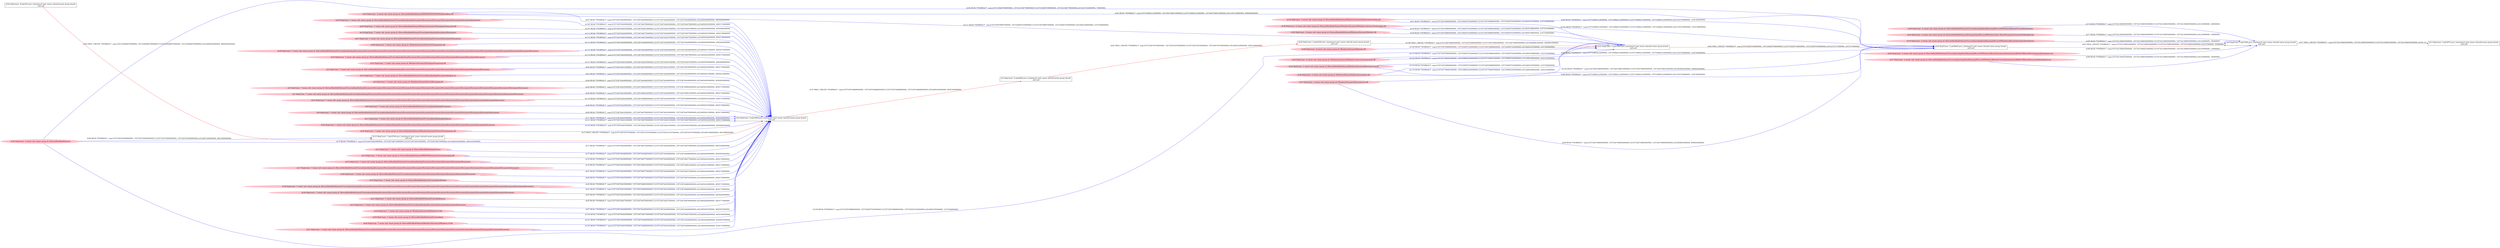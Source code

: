 digraph  {
rankdir=LR
"0"[color=black,label="id:0 HopCount: 0 pid:1940 proc_starttime:0 cmd: owner uid:null owner group id:null,\n null null", shape=box,style=solid];
"1"[color=black,label="id:1 HopCount: 1 pid:5972 proc_starttime:0 cmd: owner uid:null owner group id:null,\n null null", shape=box,style=solid];
"0" -> "1" [id=57,__obj="PROC_CREATE"color=red,label="id:57 PROC_CREATE **NORMAL**  seqs:[1557241394853000000, 1557241394853000000] T:[1557241394853000000, 1557241394853000000] relT:[0, 0]",style=solid];
"56"[color=pink,label="id:56 HopCount: -4 owner uid: owner group id: /Device/HarddiskVolume2/Windows/System32/biwinrt.dll ", shape=oval,style=filled];
"21"[color=black,label="id:21 HopCount: -3 pid:5500 proc_starttime:0 cmd: owner uid:null owner group id:null,\n null null", shape=box,style=solid];
"56" -> "21" [id=58,__obj="READ"color=blue,label="id:58 READ **NORMAL**  seqs:[1557236749665000000, 1557239287523000000] T:[1557236749665000000, 1557239287523000000] relT:[4645188000000, 2107330000000]",style=solid];
"38"[color=pink,label="id:38 HopCount: -3 owner uid: owner group id: /Device/HarddiskVolume2/Windows/System32/Windows.Devices.Enumeration.dll ", shape=oval,style=filled];
"38" -> "21" [id=59,__obj="READ"color=blue,label="id:59 READ **NORMAL**  seqs:[1557236749665000000, 1557239287522000000] T:[1557236749665000000, 1557239287522000000] relT:[4645188000000, 2107331000000]",style=solid];
"2"[color=pink,label="id:2 HopCount: -7 owner uid: owner group id: /Device/HarddiskVolume2/Users/admin/backup/Documents/Documents/Documents/Documents/Documents/Documents/Documents/Documents/Documents ", shape=oval,style=filled];
"4"[color=black,label="id:4 HopCount: -6 pid:5096 proc_starttime:0 cmd: owner uid:null owner group id:null,\n null null", shape=box,style=solid];
"2" -> "4" [id=60,__obj="READ"color=blue,label="id:60 READ **NORMAL**  seqs:[1557236744431000000, 1557236744678000000] T:[1557236744431000000, 1557236744678000000] relT:[4650422000000, 4650175000000]",style=solid];
"34"[color=pink,label="id:34 HopCount: -3 owner uid: owner group id: /Device/HarddiskVolume2/Windows/System32/deviceassociation.dll ", shape=oval,style=filled];
"34" -> "21" [id=61,__obj="READ"color=blue,label="id:61 READ **NORMAL**  seqs:[1557236749666000000, 1557239287524000000] T:[1557236749666000000, 1557239287524000000] relT:[4645187000000, 2107329000000]",style=solid];
"3"[color=black,label="id:3 HopCount: -5 pid:6404 proc_starttime:0 cmd: owner uid:null owner group id:null,\n null null", shape=box,style=solid];
"44"[color=black,label="id:44 HopCount: -4 pid:8164 proc_starttime:0 cmd: owner uid:null owner group id:null,\n null null", shape=box,style=solid];
"3" -> "44" [id=62,__obj="PROC_CREATE"color=red,label="id:62 PROC_CREATE **NORMAL**  seqs:[1557236744705000000, 1557236744705000000] T:[1557236744705000000, 1557236744705000000] relT:[4650148000000, 4650148000000]",style=solid];
"53"[color=pink,label="id:53 HopCount: -7 owner uid: owner group id: /Device/HarddiskVolume2/Users/admin/backup/Documents/desktop.ini ", shape=oval,style=filled];
"53" -> "4" [id=63,__obj="READ"color=blue,label="id:63 READ **NORMAL**  seqs:[1557236744426000000, 1557236744426000000] T:[1557236744426000000, 1557236744426000000] relT:[4650427000000, 4650427000000]",style=solid];
"5"[color=pink,label="id:5 HopCount: -7 owner uid: owner group id: /Windows/System32/CoreMessaging.dll ", shape=oval,style=filled];
"5" -> "4" [id=64,__obj="READ"color=blue,label="id:64 READ **NORMAL**  seqs:[1557236744448000000, 1557236744448000000] T:[1557236744448000000, 1557236744448000000] relT:[4650405000000, 4650405000000]",style=solid];
"6"[color=pink,label="id:6 HopCount: -7 owner uid: owner group id: /Device/HarddiskVolume2/Users/admin/backup/Documents/Documents/Documents/Documents/Documents/Documents/Documents/Documents/Documents/Documents/Documents/Documents/Documents/Documents/Documents/Documents/Documents ", shape=oval,style=filled];
"6" -> "4" [id=65,__obj="READ"color=blue,label="id:65 READ **NORMAL**  seqs:[1557236744435000000, 1557236744682000000] T:[1557236744435000000, 1557236744682000000] relT:[4650418000000, 4650171000000]",style=solid];
"7"[color=pink,label="id:7 HopCount: -7 owner uid: owner group id: /Device/HarddiskVolume2/Users/admin/backup/Documents/Documents/Documents/Documents/Documents/Documents/Documents/Documents/Documents/Documents/Documents/Documents/Documents/Documents/Documents/Documents ", shape=oval,style=filled];
"7" -> "4" [id=66,__obj="READ"color=blue,label="id:66 READ **NORMAL**  seqs:[1557236744434000000, 1557236744681000000] T:[1557236744434000000, 1557236744681000000] relT:[4650419000000, 4650172000000]",style=solid];
"23"[color=pink,label="id:23 HopCount: -3 owner uid: owner group id: /Device/HarddiskVolume2/WINDOWS/SYSTEM32/kernelbase.dll ", shape=oval,style=filled];
"23" -> "4" [id=67,__obj="READ"color=blue,label="id:67 READ **NORMAL**  seqs:[1557236744449000000, 1557236744449000000] T:[1557236744449000000, 1557236744449000000] relT:[4650404000000, 4650404000000]",style=solid];
"8"[color=pink,label="id:8 HopCount: -7 owner uid: owner group id: /Device/HarddiskVolume2/Users/admin/backup/Documents ", shape=oval,style=filled];
"8" -> "4" [id=68,__obj="READ"color=blue,label="id:68 READ **NORMAL**  seqs:[1557236744426000000, 1557236744674000000] T:[1557236744426000000, 1557236744674000000] relT:[4650427000000, 4650179000000]",style=solid];
"9"[color=pink,label="id:9 HopCount: -7 owner uid: owner group id: /Device/HarddiskVolume2/Users/admin/backup/Documents/Documents/Documents/Documents/Documents/Documents/Documents/Documents/Documents/Documents/Documents ", shape=oval,style=filled];
"9" -> "4" [id=69,__obj="READ"color=blue,label="id:69 READ **NORMAL**  seqs:[1557236744432000000, 1557236744679000000] T:[1557236744432000000, 1557236744679000000] relT:[4650421000000, 4650174000000]",style=solid];
"4" -> "3" [id=70,__obj="PROC_CREATE"color=red,label="id:70 PROC_CREATE **NORMAL**  seqs:[1557236744688000000, 1557236744688000000] T:[1557236744688000000, 1557236744688000000] relT:[4650165000000, 4650165000000]",style=solid];
"11"[color=pink,label="id:11 HopCount: -7 owner uid: owner group id: /Device/HarddiskVolume2/Users/admin/backup/desktop.ini ", shape=oval,style=filled];
"11" -> "4" [id=71,__obj="READ"color=blue,label="id:71 READ **NORMAL**  seqs:[1557236744425000000, 1557236744425000000] T:[1557236744425000000, 1557236744425000000] relT:[4650428000000, 4650428000000]",style=solid];
"12"[color=black,label="id:12 HopCount: -7 pid:4704 proc_starttime:0 cmd: owner uid:null owner group id:null,\n null null", shape=box,style=solid];
"12" -> "4" [id=72,__obj="PROC_CREATE"color=red,label="id:72 PROC_CREATE **NORMAL**  seqs:[1557236743767000000, 1557236743767000000] T:[1557236743767000000, 1557236743767000000] relT:[4651086000000, 4651086000000]",style=solid];
"13"[color=pink,label="id:13 HopCount: -7 owner uid: owner group id: /Device/HarddiskVolume2/Users ", shape=oval,style=filled];
"13" -> "4" [id=73,__obj="READ"color=blue,label="id:73 READ **NORMAL**  seqs:[1557236744424000000, 1557236744673000000] T:[1557236744424000000, 1557236744673000000] relT:[4650429000000, 4650180000000]",style=solid];
"28"[color=pink,label="id:28 HopCount: -2 owner uid: owner group id: /Device/HarddiskVolume2/Users/admin/AppData/Roaming/Microsoft/Windows/Recent/CustomDestinations ", shape=oval,style=filled];
"28" -> "0" [id=74,__obj="READ"color=blue,label="id:74 READ **NORMAL**  seqs:[1557241394835000000, 1557241394835000000] T:[1557241394835000000, 1557241394835000000] relT:[18000000, 18000000]",style=solid];
"14"[color=pink,label="id:14 HopCount: -7 owner uid: owner group id: /Device/HarddiskVolume2/WINDOWS/system32/coremessaging.dll ", shape=oval,style=filled];
"14" -> "4" [id=75,__obj="READ"color=blue,label="id:75 READ **NORMAL**  seqs:[1557236744448000000, 1557236744448000000] T:[1557236744448000000, 1557236744448000000] relT:[4650405000000, 4650405000000]",style=solid];
"15"[color=pink,label="id:15 HopCount: -7 owner uid: owner group id: /Device/HarddiskVolume2/Users/admin/backup/Documents/Documents/Documents/Documents/Documents ", shape=oval,style=filled];
"15" -> "4" [id=76,__obj="READ"color=blue,label="id:76 READ **NORMAL**  seqs:[1557236744428000000, 1557236744677000000] T:[1557236744428000000, 1557236744677000000] relT:[4650425000000, 4650176000000]",style=solid];
"16"[color=pink,label="id:16 HopCount: -2 owner uid: owner group id: /Device/HarddiskVolume2/ProgramData/Microsoft/Windows/Start Menu/Programs/Accessories/Wordpad.lnk ", shape=oval,style=filled];
"16" -> "0" [id=77,__obj="READ"color=blue,label="id:77 READ **NORMAL**  seqs:[1557241394834000000, 1557241394834000000] T:[1557241394834000000, 1557241394834000000] relT:[19000000, 19000000]",style=solid];
"17"[color=pink,label="id:17 HopCount: -7 owner uid: owner group id: /Device/HarddiskVolume2/Users/admin/backup/Documents/Documents/Documents/Documents/Documents/Documents/Documents/Documents/Documents/Documents/Documents/Documents/Documents/Documents/Documents ", shape=oval,style=filled];
"17" -> "4" [id=78,__obj="READ"color=blue,label="id:78 READ **NORMAL**  seqs:[1557236744434000000, 1557236744681000000] T:[1557236744434000000, 1557236744681000000] relT:[4650419000000, 4650172000000]",style=solid];
"32"[color=pink,label="id:32 HopCount: -3 owner uid: owner group id: /Device/HarddiskVolume2 ", shape=oval,style=filled];
"32" -> "4" [id=79,__obj="READ"color=blue,label="id:79 READ **NORMAL**  seqs:[1557236744423000000, 1557236744672000000] T:[1557236744423000000, 1557236744672000000] relT:[4650430000000, 4650181000000]",style=solid];
"19"[color=pink,label="id:19 HopCount: -2 owner uid: owner group id: /Device/HarddiskVolume2/Users/admin/AppData/Roaming/Microsoft/Windows/Recent/AutomaticDestinations ", shape=oval,style=filled];
"19" -> "0" [id=80,__obj="READ"color=blue,label="id:80 READ **NORMAL**  seqs:[1557241394835000000, 1557241394835000000] T:[1557241394835000000, 1557241394835000000] relT:[18000000, 18000000]",style=solid];
"20"[color=pink,label="id:20 HopCount: -7 owner uid: owner group id: /Device/HarddiskVolume2/Users/admin/backup/Documents/Documents/Documents/Documents/Documents/Documents ", shape=oval,style=filled];
"20" -> "4" [id=81,__obj="READ"color=blue,label="id:81 READ **NORMAL**  seqs:[1557236744429000000, 1557236744677000000] T:[1557236744429000000, 1557236744677000000] relT:[4650424000000, 4650176000000]",style=solid];
"25"[color=black,label="id:25 HopCount: -2 pid:6844 proc_starttime:0 cmd: owner uid:null owner group id:null,\n null null", shape=box,style=solid];
"21" -> "25" [id=82,__obj="PROC_CREATE"color=red,label="id:82 PROC_CREATE **NORMAL**  seqs:[1557239287536000000, 1557239287536000000] T:[1557239287536000000, 1557239287536000000] relT:[2107317000000, 2107317000000]",style=solid];
"22"[color=pink,label="id:22 HopCount: -3 owner uid: owner group id: /Windows/System32/Windows.Devices.Enumeration.dll ", shape=oval,style=filled];
"22" -> "25" [id=83,__obj="READ"color=blue,label="id:83 READ **NORMAL**  seqs:[1557239842124000000, 1557239842124000000] T:[1557239842124000000, 1557239842124000000] relT:[1552729000000, 1552729000000]",style=solid];
"10"[color=pink,label="id:10 HopCount: -7 owner uid: owner group id: /Device/HarddiskVolume2/Users/admin/backup ", shape=oval,style=filled];
"10" -> "4" [id=84,__obj="READ"color=blue,label="id:84 READ **NORMAL**  seqs:[1557236744425000000, 1557236744674000000] T:[1557236744425000000, 1557236744674000000] relT:[4650428000000, 4650179000000]",style=solid];
"24"[color=black,label="id:24 HopCount: -8 pid:452 proc_starttime:0 cmd: owner uid:null owner group id:null,\n null null", shape=box,style=solid];
"24" -> "12" [id=85,__obj="PROC_CREATE"color=red,label="id:85 PROC_CREATE **NORMAL**  seqs:[1557236486470000000, 1557236486470000000] T:[1557236486470000000, 1557236486470000000] relT:[4908383000000, 4908383000000]",style=solid];
"32" -> "12" [id=86,__obj="READ"color=blue,label="id:86 READ **NORMAL**  seqs:[1557236743649000000, 1557236743649000000] T:[1557236743649000000, 1557236743649000000] relT:[4651204000000, 4651204000000]",style=solid];
"25" -> "0" [id=87,__obj="PROC_CREATE"color=red,label="id:87 PROC_CREATE **NORMAL**  seqs:[1557241394816000000, 1557241394816000000] T:[1557241394816000000, 1557241394816000000] relT:[37000000, 37000000]",style=solid];
"26"[color=pink,label="id:26 HopCount: -2 owner uid: owner group id: /Device/HarddiskVolume2/Users/admin/AppData/Roaming/Microsoft/Windows/Recent/AutomaticDestinations/469e4a7982cea4d4.automaticDestinations-ms ", shape=oval,style=filled];
"26" -> "0" [id=88,__obj="READ"color=blue,label="id:88 READ **NORMAL**  seqs:[1557241394835000000, 1557241394841000000] T:[1557241394835000000, 1557241394841000000] relT:[18000000, 12000000]",style=solid];
"27"[color=pink,label="id:27 HopCount: -2 owner uid: owner group id: /Device/HarddiskVolume2/Users/admin/AppData/Roaming/Microsoft/Windows/Recent/CustomDestinations/469e4a7982cea4d4.customDestinations-ms ", shape=oval,style=filled];
"27" -> "0" [id=89,__obj="READ"color=blue,label="id:89 READ **NORMAL**  seqs:[1557241394835000000, 1557241394835000000] T:[1557241394835000000, 1557241394835000000] relT:[18000000, 18000000]",style=solid];
"29"[color=pink,label="id:29 HopCount: -7 owner uid: owner group id: /Device/HarddiskVolume2/Users/admin/backup/Documents/Documents/Documents/Documents/Documents/Documents/Documents/Documents/Documents/Documents/Documents/Documents/Documents/Documents/Documents/Documents/Documents/Documents ", shape=oval,style=filled];
"29" -> "4" [id=90,__obj="READ"color=blue,label="id:90 READ **NORMAL**  seqs:[1557236744435000000, 1557236744682000000] T:[1557236744435000000, 1557236744682000000] relT:[4650418000000, 4650171000000]",style=solid];
"30"[color=pink,label="id:30 HopCount: -7 owner uid: owner group id: /Device/HarddiskVolume2/Users/admin/backup/Documents/Documents/Documents/Documents/Documents/Documents/Documents/Documents/Documents/Documents/Documents/Documents/Documents/Documents ", shape=oval,style=filled];
"30" -> "4" [id=91,__obj="READ"color=blue,label="id:91 READ **NORMAL**  seqs:[1557236744433000000, 1557236744680000000] T:[1557236744433000000, 1557236744680000000] relT:[4650420000000, 4650173000000]",style=solid];
"23" -> "25" [id=92,__obj="READ"color=blue,label="id:92 READ **NORMAL**  seqs:[1557239842125000000, 1557240736851000000] T:[1557239842125000000, 1557240736851000000] relT:[1552728000000, 658002000000]",style=solid];
"31"[color=pink,label="id:31 HopCount: -7 owner uid: owner group id: /Device/HarddiskVolume2/Users/desktop.ini ", shape=oval,style=filled];
"31" -> "4" [id=93,__obj="READ"color=blue,label="id:93 READ **NORMAL**  seqs:[1557236744424000000, 1557236744424000000] T:[1557236744424000000, 1557236744424000000] relT:[4650429000000, 4650429000000]",style=solid];
"32" -> "25" [id=94,__obj="READ"color=blue,label="id:94 READ **NORMAL**  seqs:[1557239287599000000, 1557241394778000000] T:[1557239287599000000, 1557241394778000000] relT:[2107254000000, 75000000]",style=solid];
"33"[color=pink,label="id:33 HopCount: -7 owner uid: owner group id: /Device/HarddiskVolume2/Users/admin/backup/Documents/Documents/Documents/Documents ", shape=oval,style=filled];
"33" -> "4" [id=95,__obj="READ"color=blue,label="id:95 READ **NORMAL**  seqs:[1557236744427000000, 1557236744676000000] T:[1557236744427000000, 1557236744676000000] relT:[4650426000000, 4650177000000]",style=solid];
"34" -> "25" [id=96,__obj="READ"color=blue,label="id:96 READ **NORMAL**  seqs:[1557239842124000000, 1557239842125000000] T:[1557239842124000000, 1557239842125000000] relT:[1552729000000, 1552728000000]",style=solid];
"35"[color=pink,label="id:35 HopCount: -7 owner uid: owner group id: /Windows/System32/Windows.UI.dll ", shape=oval,style=filled];
"35" -> "4" [id=97,__obj="READ"color=blue,label="id:97 READ **NORMAL**  seqs:[1557236744446000000, 1557236744446000000] T:[1557236744446000000, 1557236744446000000] relT:[4650407000000, 4650407000000]",style=solid];
"36"[color=pink,label="id:36 HopCount: -3 owner uid: owner group id: /Windows/System32/deviceassociation.dll ", shape=oval,style=filled];
"36" -> "25" [id=98,__obj="READ"color=blue,label="id:98 READ **NORMAL**  seqs:[1557239842125000000, 1557239842125000000] T:[1557239842125000000, 1557239842125000000] relT:[1552728000000, 1552728000000]",style=solid];
"37"[color=pink,label="id:37 HopCount: -3 owner uid: owner group id: /Windows/System32/deviceaccess.dll ", shape=oval,style=filled];
"37" -> "25" [id=99,__obj="READ"color=blue,label="id:99 READ **NORMAL**  seqs:[1557240736850000000, 1557240736850000000] T:[1557240736850000000, 1557240736850000000] relT:[658003000000, 658003000000]",style=solid];
"39"[color=pink,label="id:39 HopCount: -7 owner uid: owner group id: /Device/HarddiskVolume2/Users/admin ", shape=oval,style=filled];
"39" -> "4" [id=100,__obj="READ"color=blue,label="id:100 READ **NORMAL**  seqs:[1557236744424000000, 1557236744673000000] T:[1557236744424000000, 1557236744673000000] relT:[4650429000000, 4650180000000]",style=solid];
"40"[color=pink,label="id:40 HopCount: -7 owner uid: owner group id: /Device/HarddiskVolume2/Windows/System32/Windows.UI.dll ", shape=oval,style=filled];
"40" -> "4" [id=101,__obj="READ"color=blue,label="id:101 READ **NORMAL**  seqs:[1557236744445000000, 1557236744446000000] T:[1557236744445000000, 1557236744446000000] relT:[4650408000000, 4650407000000]",style=solid];
"38" -> "25" [id=102,__obj="READ"color=blue,label="id:102 READ **NORMAL**  seqs:[1557239842124000000, 1557239842124000000] T:[1557239842124000000, 1557239842124000000] relT:[1552729000000, 1552729000000]",style=solid];
"41"[color=pink,label="id:41 HopCount: -7 owner uid: owner group id: /Device/HarddiskVolume2/Users/admin/backup/Documents/Documents/Documents/Documents/Documents/Documents/Documents/Documents/Documents/Documents/Documents/Documents/Documents ", shape=oval,style=filled];
"41" -> "4" [id=103,__obj="READ"color=blue,label="id:103 READ **NORMAL**  seqs:[1557236744433000000, 1557236744680000000] T:[1557236744433000000, 1557236744680000000] relT:[4650420000000, 4650173000000]",style=solid];
"42"[color=pink,label="id:42 HopCount: -3 owner uid: owner group id: /Device/HarddiskVolume2/Windows/System32/deviceaccess.dll ", shape=oval,style=filled];
"42" -> "25" [id=104,__obj="READ"color=blue,label="id:104 READ **NORMAL**  seqs:[1557240736850000000, 1557240736851000000] T:[1557240736850000000, 1557240736851000000] relT:[658003000000, 658002000000]",style=solid];
"43"[color=pink,label="id:43 HopCount: -7 owner uid: owner group id: /Device/HarddiskVolume2/Users/admin/backup/Documents/Documents/Documents/Documents/Documents/Documents/Documents ", shape=oval,style=filled];
"43" -> "4" [id=105,__obj="READ"color=blue,label="id:105 READ **NORMAL**  seqs:[1557236744430000000, 1557236744678000000] T:[1557236744430000000, 1557236744678000000] relT:[4650423000000, 4650175000000]",style=solid];
"44" -> "21" [id=106,__obj="PROC_CREATE"color=red,label="id:106 PROC_CREATE **NORMAL**  seqs:[1557236744962000000, 1557236744962000000] T:[1557236744962000000, 1557236744962000000] relT:[4649891000000, 4649891000000]",style=solid];
"45"[color=pink,label="id:45 HopCount: -7 owner uid: owner group id: /Device/HarddiskVolume2/Windows/System32/TextInputFramework.dll ", shape=oval,style=filled];
"45" -> "4" [id=107,__obj="READ"color=blue,label="id:107 READ **NORMAL**  seqs:[1557236744447000000, 1557236744447000000] T:[1557236744447000000, 1557236744447000000] relT:[4650406000000, 4650406000000]",style=solid];
"46"[color=pink,label="id:46 HopCount: -4 owner uid: owner group id: /Windows/System32/biwinrt.dll ", shape=oval,style=filled];
"46" -> "21" [id=108,__obj="READ"color=blue,label="id:108 READ **NORMAL**  seqs:[1557236749666000000, 1557239287523000000] T:[1557236749666000000, 1557239287523000000] relT:[4645187000000, 2107330000000]",style=solid];
"32" -> "21" [id=109,__obj="READ"color=blue,label="id:109 READ **NORMAL**  seqs:[1557236749668000000, 1557239287525000000] T:[1557236749668000000, 1557239287525000000] relT:[4645185000000, 2107328000000]",style=solid];
"22" -> "21" [id=110,__obj="READ"color=blue,label="id:110 READ **NORMAL**  seqs:[1557236749665000000, 1557239287522000000] T:[1557236749665000000, 1557239287522000000] relT:[4645188000000, 2107331000000]",style=solid];
"23" -> "21" [id=111,__obj="READ"color=blue,label="id:111 READ **NORMAL**  seqs:[1557236749667000000, 1557239287525000000] T:[1557236749667000000, 1557239287525000000] relT:[4645186000000, 2107328000000]",style=solid];
"18"[color=pink,label="id:18 HopCount: -7 owner uid: owner group id: /Device/HarddiskVolume2/Users/admin/backup/Documents/Documents ", shape=oval,style=filled];
"18" -> "4" [id=112,__obj="READ"color=blue,label="id:112 READ **NORMAL**  seqs:[1557236744426000000, 1557236744675000000] T:[1557236744426000000, 1557236744675000000] relT:[4650427000000, 4650178000000]",style=solid];
"47"[color=pink,label="id:47 HopCount: -7 owner uid: owner group id: /Device/HarddiskVolume2/Users/admin/backup/Documents/Documents/Documents ", shape=oval,style=filled];
"47" -> "4" [id=113,__obj="READ"color=blue,label="id:113 READ **NORMAL**  seqs:[1557236744427000000, 1557236744675000000] T:[1557236744427000000, 1557236744675000000] relT:[4650426000000, 4650178000000]",style=solid];
"48"[color=pink,label="id:48 HopCount: -7 owner uid: owner group id: /Windows/System32/CoreUIComponents.dll ", shape=oval,style=filled];
"48" -> "4" [id=114,__obj="READ"color=blue,label="id:114 READ **NORMAL**  seqs:[1557236744448000000, 1557236744448000000] T:[1557236744448000000, 1557236744448000000] relT:[4650405000000, 4650405000000]",style=solid];
"49"[color=pink,label="id:49 HopCount: -7 owner uid: owner group id: /Device/HarddiskVolume2/Users/admin/backup/Documents/Documents/Documents/Documents/Documents/Documents/Documents/Documents/Documents/Documents/Documents/Documents/Documents/Documents/Documents/Documents/Documents/Documents/Documents ", shape=oval,style=filled];
"49" -> "4" [id=115,__obj="READ"color=blue,label="id:115 READ **NORMAL**  seqs:[1557236744436000000, 1557236744436000000] T:[1557236744436000000, 1557236744436000000] relT:[4650417000000, 4650417000000]",style=solid];
"50"[color=pink,label="id:50 HopCount: -7 owner uid: owner group id: /Device/HarddiskVolume2/Users/admin/backup/Documents/Documents/Documents/Documents/Documents/Documents/Documents/Documents ", shape=oval,style=filled];
"50" -> "4" [id=116,__obj="READ"color=blue,label="id:116 READ **NORMAL**  seqs:[1557236744430000000, 1557236744678000000] T:[1557236744430000000, 1557236744678000000] relT:[4650423000000, 4650175000000]",style=solid];
"51"[color=pink,label="id:51 HopCount: -7 owner uid: owner group id: /Windows/System32/TextInputFramework.dll ", shape=oval,style=filled];
"51" -> "4" [id=117,__obj="READ"color=blue,label="id:117 READ **NORMAL**  seqs:[1557236744447000000, 1557236744447000000] T:[1557236744447000000, 1557236744447000000] relT:[4650406000000, 4650406000000]",style=solid];
"52"[color=pink,label="id:52 HopCount: -7 owner uid: owner group id: /Device/HarddiskVolume2/Users/admin/backup/Documents/Documents/Documents/Documents/Documents/Documents/Documents/Documents/Documents/Documents/Documents/Documents ", shape=oval,style=filled];
"52" -> "4" [id=118,__obj="READ"color=blue,label="id:118 READ **NORMAL**  seqs:[1557236744432000000, 1557236744680000000] T:[1557236744432000000, 1557236744680000000] relT:[4650421000000, 4650173000000]",style=solid];
"37" -> "21" [id=119,__obj="READ"color=blue,label="id:119 READ **NORMAL**  seqs:[1557237709467000000, 1557238852543000000] T:[1557237709467000000, 1557238852543000000] relT:[3685386000000, 2542310000000]",style=solid];
"36" -> "21" [id=120,__obj="READ"color=blue,label="id:120 READ **NORMAL**  seqs:[1557236749666000000, 1557239287523000000] T:[1557236749666000000, 1557239287523000000] relT:[4645187000000, 2107330000000]",style=solid];
"54"[color=pink,label="id:54 HopCount: -7 owner uid: owner group id: /Device/HarddiskVolume2/Users/admin/backup/Documents/Documents/Documents/Documents/Documents/Documents/Documents/Documents/Documents/Documents ", shape=oval,style=filled];
"54" -> "4" [id=121,__obj="READ"color=blue,label="id:121 READ **NORMAL**  seqs:[1557236744431000000, 1557236744679000000] T:[1557236744431000000, 1557236744679000000] relT:[4650422000000, 4650174000000]",style=solid];
"42" -> "21" [id=122,__obj="READ"color=blue,label="id:122 READ **NORMAL**  seqs:[1557237709467000000, 1557238852543000000] T:[1557237709467000000, 1557238852543000000] relT:[3685386000000, 2542310000000]",style=solid];
"55"[color=pink,label="id:55 HopCount: -7 owner uid: owner group id: /Device/HarddiskVolume2/Windows/System32/CoreUIComponents.dll ", shape=oval,style=filled];
"55" -> "4" [id=123,__obj="READ"color=blue,label="id:123 READ **NORMAL**  seqs:[1557236744447000000, 1557236744447000000] T:[1557236744447000000, 1557236744447000000] relT:[4650406000000, 4650406000000]",style=solid];
}